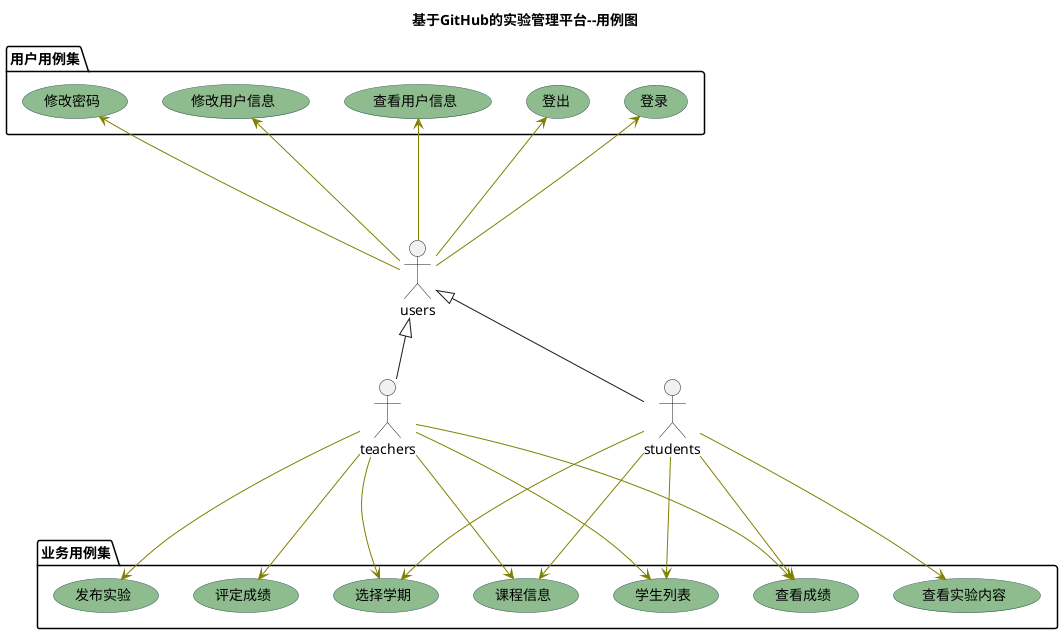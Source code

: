 @startuml
title 基于GitHub的实验管理平台--用例图
actor teachers
actor students
actor users
users <|-- teachers
users <|-- students
skinparam usecase {
BackgroundColor DarkSeaGreen
BorderColor DarkSlateGray
ArrowColor Olive
ActorBorderColor black
ActorFontName Courier
}
package 用户用例集 {
users --up-> (登录)
users --up-> (登出)
users --up-> (查看用户信息)
users --up-> (修改用户信息)
users --up-> (修改密码)
}
package 业务用例集 {

teachers ---> (评定成绩)
teachers ---> (发布实验)
teachers ---> (学生列表)
teachers ---> (课程信息)
teachers ---> (选择学期)
teachers ---> (查看成绩)
students ---> (课程信息)
students ---> (选择学期)
students ---> (学生列表)
students ---> (查看成绩)
students ---> (查看实验内容)
}

@enduml